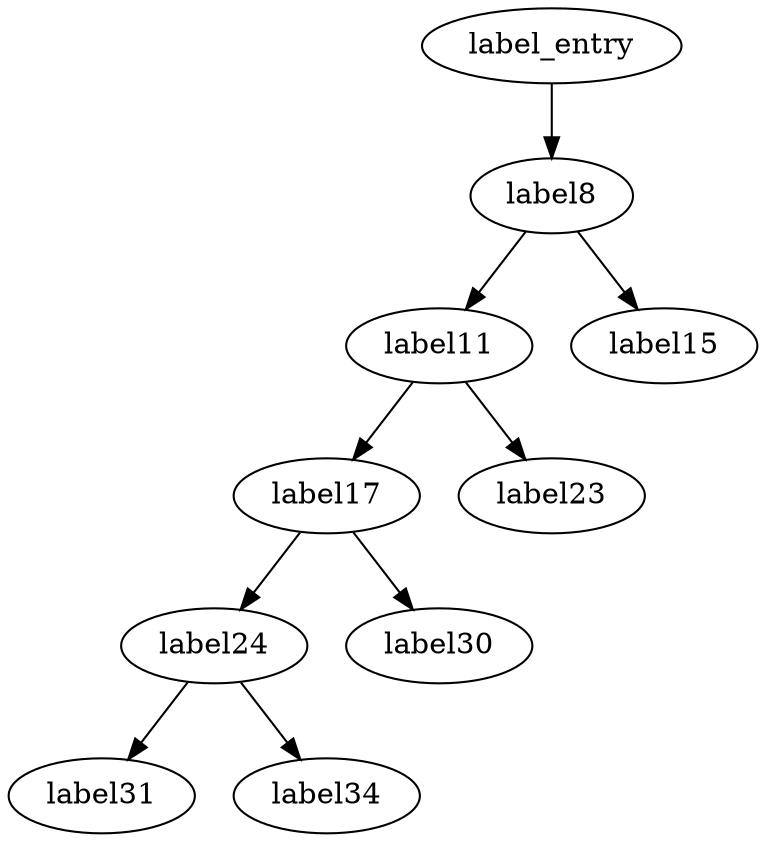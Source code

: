 digraph G {
	label_entry->label8;
	label8->label11;
	label8->label15;
	label11->label17;
	label11->label23;
	label17->label24;
	label17->label30;
	label24->label31;
	label24->label34;
}
